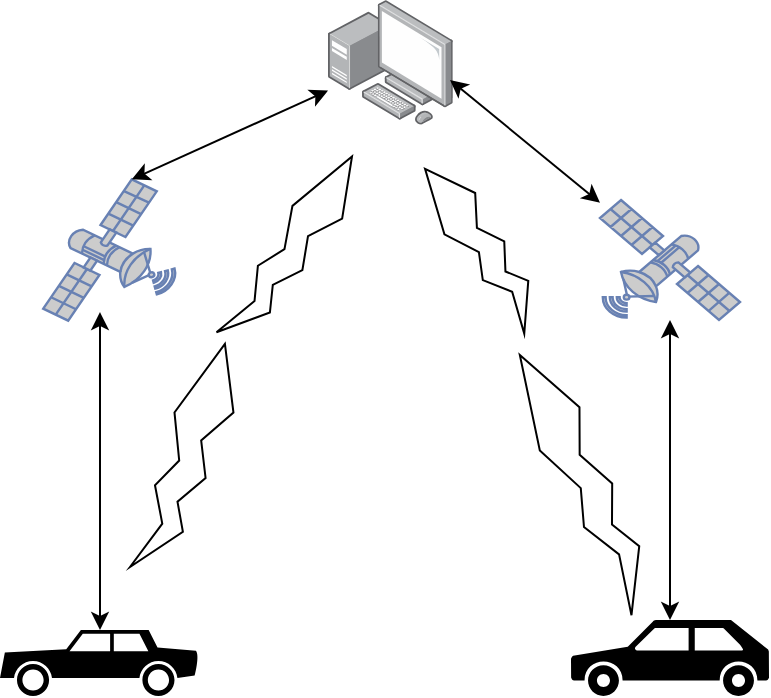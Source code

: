 <mxfile version="15.6.5" type="github">
  <diagram id="SrBl-doRjTvy3vszScF3" name="Page-1">
    <mxGraphModel dx="1422" dy="752" grid="1" gridSize="10" guides="1" tooltips="1" connect="1" arrows="1" fold="1" page="1" pageScale="1" pageWidth="827" pageHeight="1169" math="0" shadow="0">
      <root>
        <mxCell id="0" />
        <mxCell id="1" parent="0" />
        <mxCell id="1TkdOeWaVcE49axD7wcY-1" value="" style="shape=mxgraph.signs.transportation.car_2;html=1;pointerEvents=1;fillColor=#000000;strokeColor=none;verticalLabelPosition=bottom;verticalAlign=top;align=center;fontColor=default;" vertex="1" parent="1">
          <mxGeometry x="250" y="415" width="100" height="33" as="geometry" />
        </mxCell>
        <mxCell id="1TkdOeWaVcE49axD7wcY-2" value="" style="shape=mxgraph.signs.transportation.car_3;html=1;pointerEvents=1;fillColor=#000000;strokeColor=none;verticalLabelPosition=bottom;verticalAlign=top;align=center;fontColor=default;" vertex="1" parent="1">
          <mxGeometry x="535.5" y="410" width="99" height="38" as="geometry" />
        </mxCell>
        <mxCell id="1TkdOeWaVcE49axD7wcY-3" value="" style="points=[];aspect=fixed;html=1;align=center;shadow=0;dashed=0;image;image=img/lib/allied_telesis/computer_and_terminals/Personal_Computer_with_Server.svg;fontColor=default;" vertex="1" parent="1">
          <mxGeometry x="414" y="100" width="62.4" height="62.4" as="geometry" />
        </mxCell>
        <mxCell id="1TkdOeWaVcE49axD7wcY-4" value="" style="fontColor=#0066CC;verticalAlign=top;verticalLabelPosition=bottom;labelPosition=center;align=center;html=1;outlineConnect=0;fillColor=#CCCCCC;strokeColor=#6881B3;gradientColor=none;gradientDirection=north;strokeWidth=2;shape=mxgraph.networks.satellite;" vertex="1" parent="1">
          <mxGeometry x="550" y="200" width="70" height="60" as="geometry" />
        </mxCell>
        <mxCell id="1TkdOeWaVcE49axD7wcY-5" value="" style="fontColor=#0066CC;verticalAlign=top;verticalLabelPosition=bottom;labelPosition=center;align=center;html=1;outlineConnect=0;fillColor=#CCCCCC;strokeColor=#6881B3;gradientColor=none;gradientDirection=north;strokeWidth=2;shape=mxgraph.networks.satellite;rotation=-105;" vertex="1" parent="1">
          <mxGeometry x="270" y="190" width="60" height="70" as="geometry" />
        </mxCell>
        <mxCell id="1TkdOeWaVcE49axD7wcY-6" value="" style="verticalLabelPosition=bottom;verticalAlign=top;html=1;shape=mxgraph.basic.flash;fontColor=default;fillColor=default;strokeColor=default;rotation=30;" vertex="1" parent="1">
          <mxGeometry x="384" y="170" width="26" height="110" as="geometry" />
        </mxCell>
        <mxCell id="1TkdOeWaVcE49axD7wcY-7" value="" style="endArrow=classic;startArrow=classic;html=1;rounded=0;fontColor=default;strokeColor=default;labelBackgroundColor=default;exitX=0.5;exitY=0;exitDx=0;exitDy=0;exitPerimeter=0;" edge="1" parent="1" source="1TkdOeWaVcE49axD7wcY-2" target="1TkdOeWaVcE49axD7wcY-4">
          <mxGeometry width="50" height="50" relative="1" as="geometry">
            <mxPoint x="530" y="330" as="sourcePoint" />
            <mxPoint x="580" y="280" as="targetPoint" />
          </mxGeometry>
        </mxCell>
        <mxCell id="1TkdOeWaVcE49axD7wcY-8" value="" style="endArrow=classic;startArrow=classic;html=1;rounded=0;fontColor=default;strokeColor=default;labelBackgroundColor=default;exitX=0.5;exitY=0;exitDx=0;exitDy=0;exitPerimeter=0;" edge="1" parent="1" source="1TkdOeWaVcE49axD7wcY-1" target="1TkdOeWaVcE49axD7wcY-5">
          <mxGeometry width="50" height="50" relative="1" as="geometry">
            <mxPoint x="290" y="340" as="sourcePoint" />
            <mxPoint x="340" y="290" as="targetPoint" />
          </mxGeometry>
        </mxCell>
        <mxCell id="1TkdOeWaVcE49axD7wcY-9" value="" style="endArrow=classic;startArrow=classic;html=1;rounded=0;labelBackgroundColor=default;fontColor=default;strokeColor=default;exitX=1;exitY=0.85;exitDx=0;exitDy=0;exitPerimeter=0;" edge="1" parent="1" source="1TkdOeWaVcE49axD7wcY-5" target="1TkdOeWaVcE49axD7wcY-3">
          <mxGeometry width="50" height="50" relative="1" as="geometry">
            <mxPoint x="330" y="180" as="sourcePoint" />
            <mxPoint x="380" y="130" as="targetPoint" />
          </mxGeometry>
        </mxCell>
        <mxCell id="1TkdOeWaVcE49axD7wcY-10" value="" style="endArrow=classic;startArrow=classic;html=1;rounded=0;labelBackgroundColor=default;fontColor=default;strokeColor=default;entryX=0.978;entryY=0.641;entryDx=0;entryDy=0;entryPerimeter=0;" edge="1" parent="1" source="1TkdOeWaVcE49axD7wcY-4" target="1TkdOeWaVcE49axD7wcY-3">
          <mxGeometry width="50" height="50" relative="1" as="geometry">
            <mxPoint x="560" y="170" as="sourcePoint" />
            <mxPoint x="610" y="120" as="targetPoint" />
          </mxGeometry>
        </mxCell>
        <mxCell id="1TkdOeWaVcE49axD7wcY-12" value="" style="verticalLabelPosition=bottom;verticalAlign=top;html=1;shape=mxgraph.basic.flash;fontColor=default;strokeColor=default;fillColor=default;rotation=-40;" vertex="1" parent="1">
          <mxGeometry x="478.51" y="174.43" width="26.4" height="95" as="geometry" />
        </mxCell>
        <mxCell id="1TkdOeWaVcE49axD7wcY-13" value="" style="verticalLabelPosition=bottom;verticalAlign=top;html=1;shape=mxgraph.basic.flash;fontColor=default;strokeColor=default;fillColor=default;rotation=15;" vertex="1" parent="1">
          <mxGeometry x="330" y="269.43" width="30" height="120" as="geometry" />
        </mxCell>
        <mxCell id="1TkdOeWaVcE49axD7wcY-14" value="" style="verticalLabelPosition=bottom;verticalAlign=top;html=1;shape=mxgraph.basic.flash;fontColor=default;strokeColor=default;fillColor=default;rotation=-30;" vertex="1" parent="1">
          <mxGeometry x="528.62" y="269.08" width="29.47" height="140.57" as="geometry" />
        </mxCell>
      </root>
    </mxGraphModel>
  </diagram>
</mxfile>
